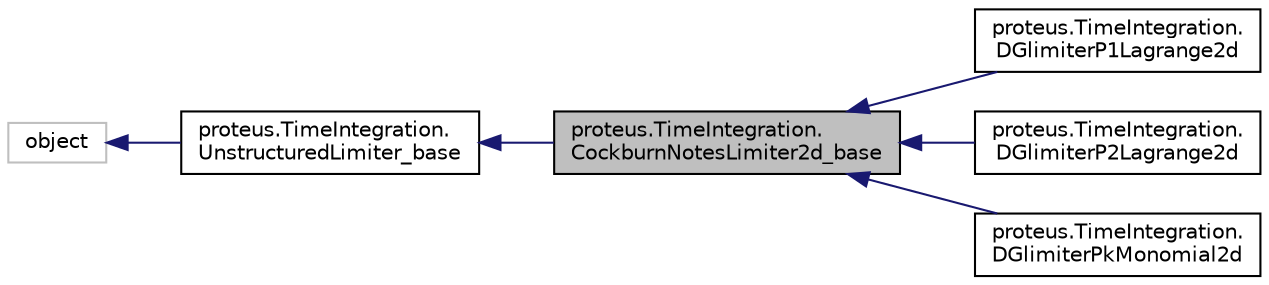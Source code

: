 digraph "proteus.TimeIntegration.CockburnNotesLimiter2d_base"
{
 // LATEX_PDF_SIZE
  edge [fontname="Helvetica",fontsize="10",labelfontname="Helvetica",labelfontsize="10"];
  node [fontname="Helvetica",fontsize="10",shape=record];
  rankdir="LR";
  Node1 [label="proteus.TimeIntegration.\lCockburnNotesLimiter2d_base",height=0.2,width=0.4,color="black", fillcolor="grey75", style="filled", fontcolor="black",tooltip=" "];
  Node2 -> Node1 [dir="back",color="midnightblue",fontsize="10",style="solid",fontname="Helvetica"];
  Node2 [label="proteus.TimeIntegration.\lUnstructuredLimiter_base",height=0.2,width=0.4,color="black", fillcolor="white", style="filled",URL="$d0/deb/classproteus_1_1TimeIntegration_1_1UnstructuredLimiter__base.html",tooltip=" "];
  Node3 -> Node2 [dir="back",color="midnightblue",fontsize="10",style="solid",fontname="Helvetica"];
  Node3 [label="object",height=0.2,width=0.4,color="grey75", fillcolor="white", style="filled",tooltip=" "];
  Node1 -> Node4 [dir="back",color="midnightblue",fontsize="10",style="solid",fontname="Helvetica"];
  Node4 [label="proteus.TimeIntegration.\lDGlimiterP1Lagrange2d",height=0.2,width=0.4,color="black", fillcolor="white", style="filled",URL="$df/d7d/classproteus_1_1TimeIntegration_1_1DGlimiterP1Lagrange2d.html",tooltip=" "];
  Node1 -> Node5 [dir="back",color="midnightblue",fontsize="10",style="solid",fontname="Helvetica"];
  Node5 [label="proteus.TimeIntegration.\lDGlimiterP2Lagrange2d",height=0.2,width=0.4,color="black", fillcolor="white", style="filled",URL="$dd/d79/classproteus_1_1TimeIntegration_1_1DGlimiterP2Lagrange2d.html",tooltip=" "];
  Node1 -> Node6 [dir="back",color="midnightblue",fontsize="10",style="solid",fontname="Helvetica"];
  Node6 [label="proteus.TimeIntegration.\lDGlimiterPkMonomial2d",height=0.2,width=0.4,color="black", fillcolor="white", style="filled",URL="$df/d32/classproteus_1_1TimeIntegration_1_1DGlimiterPkMonomial2d.html",tooltip=" "];
}
